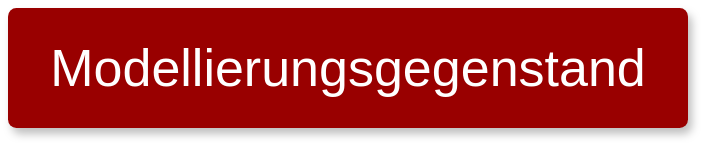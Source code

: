 <mxfile version="21.8.2" type="device">
  <diagram name="Seite-1" id="BNFB-ligOiOTtFUrUG_r">
    <mxGraphModel dx="1050" dy="566" grid="1" gridSize="10" guides="1" tooltips="1" connect="1" arrows="1" fold="1" page="1" pageScale="1" pageWidth="827" pageHeight="1169" math="0" shadow="0">
      <root>
        <mxCell id="0" />
        <mxCell id="1" parent="0" />
        <mxCell id="zwRgnp2tBIpCKlqBcEHU-1" value="Modellierungsgegenstand" style="rounded=1;whiteSpace=wrap;html=1;shadow=1;labelBackgroundColor=none;strokeColor=none;strokeWidth=3;fillColor=#990000;fontFamily=Helvetica;fontSize=26;fontColor=#FFFFFF;align=center;spacing=5;fontStyle=0;arcSize=7;perimeterSpacing=2;" vertex="1" parent="1">
          <mxGeometry x="40" y="40" width="340" height="60" as="geometry" />
        </mxCell>
      </root>
    </mxGraphModel>
  </diagram>
</mxfile>
